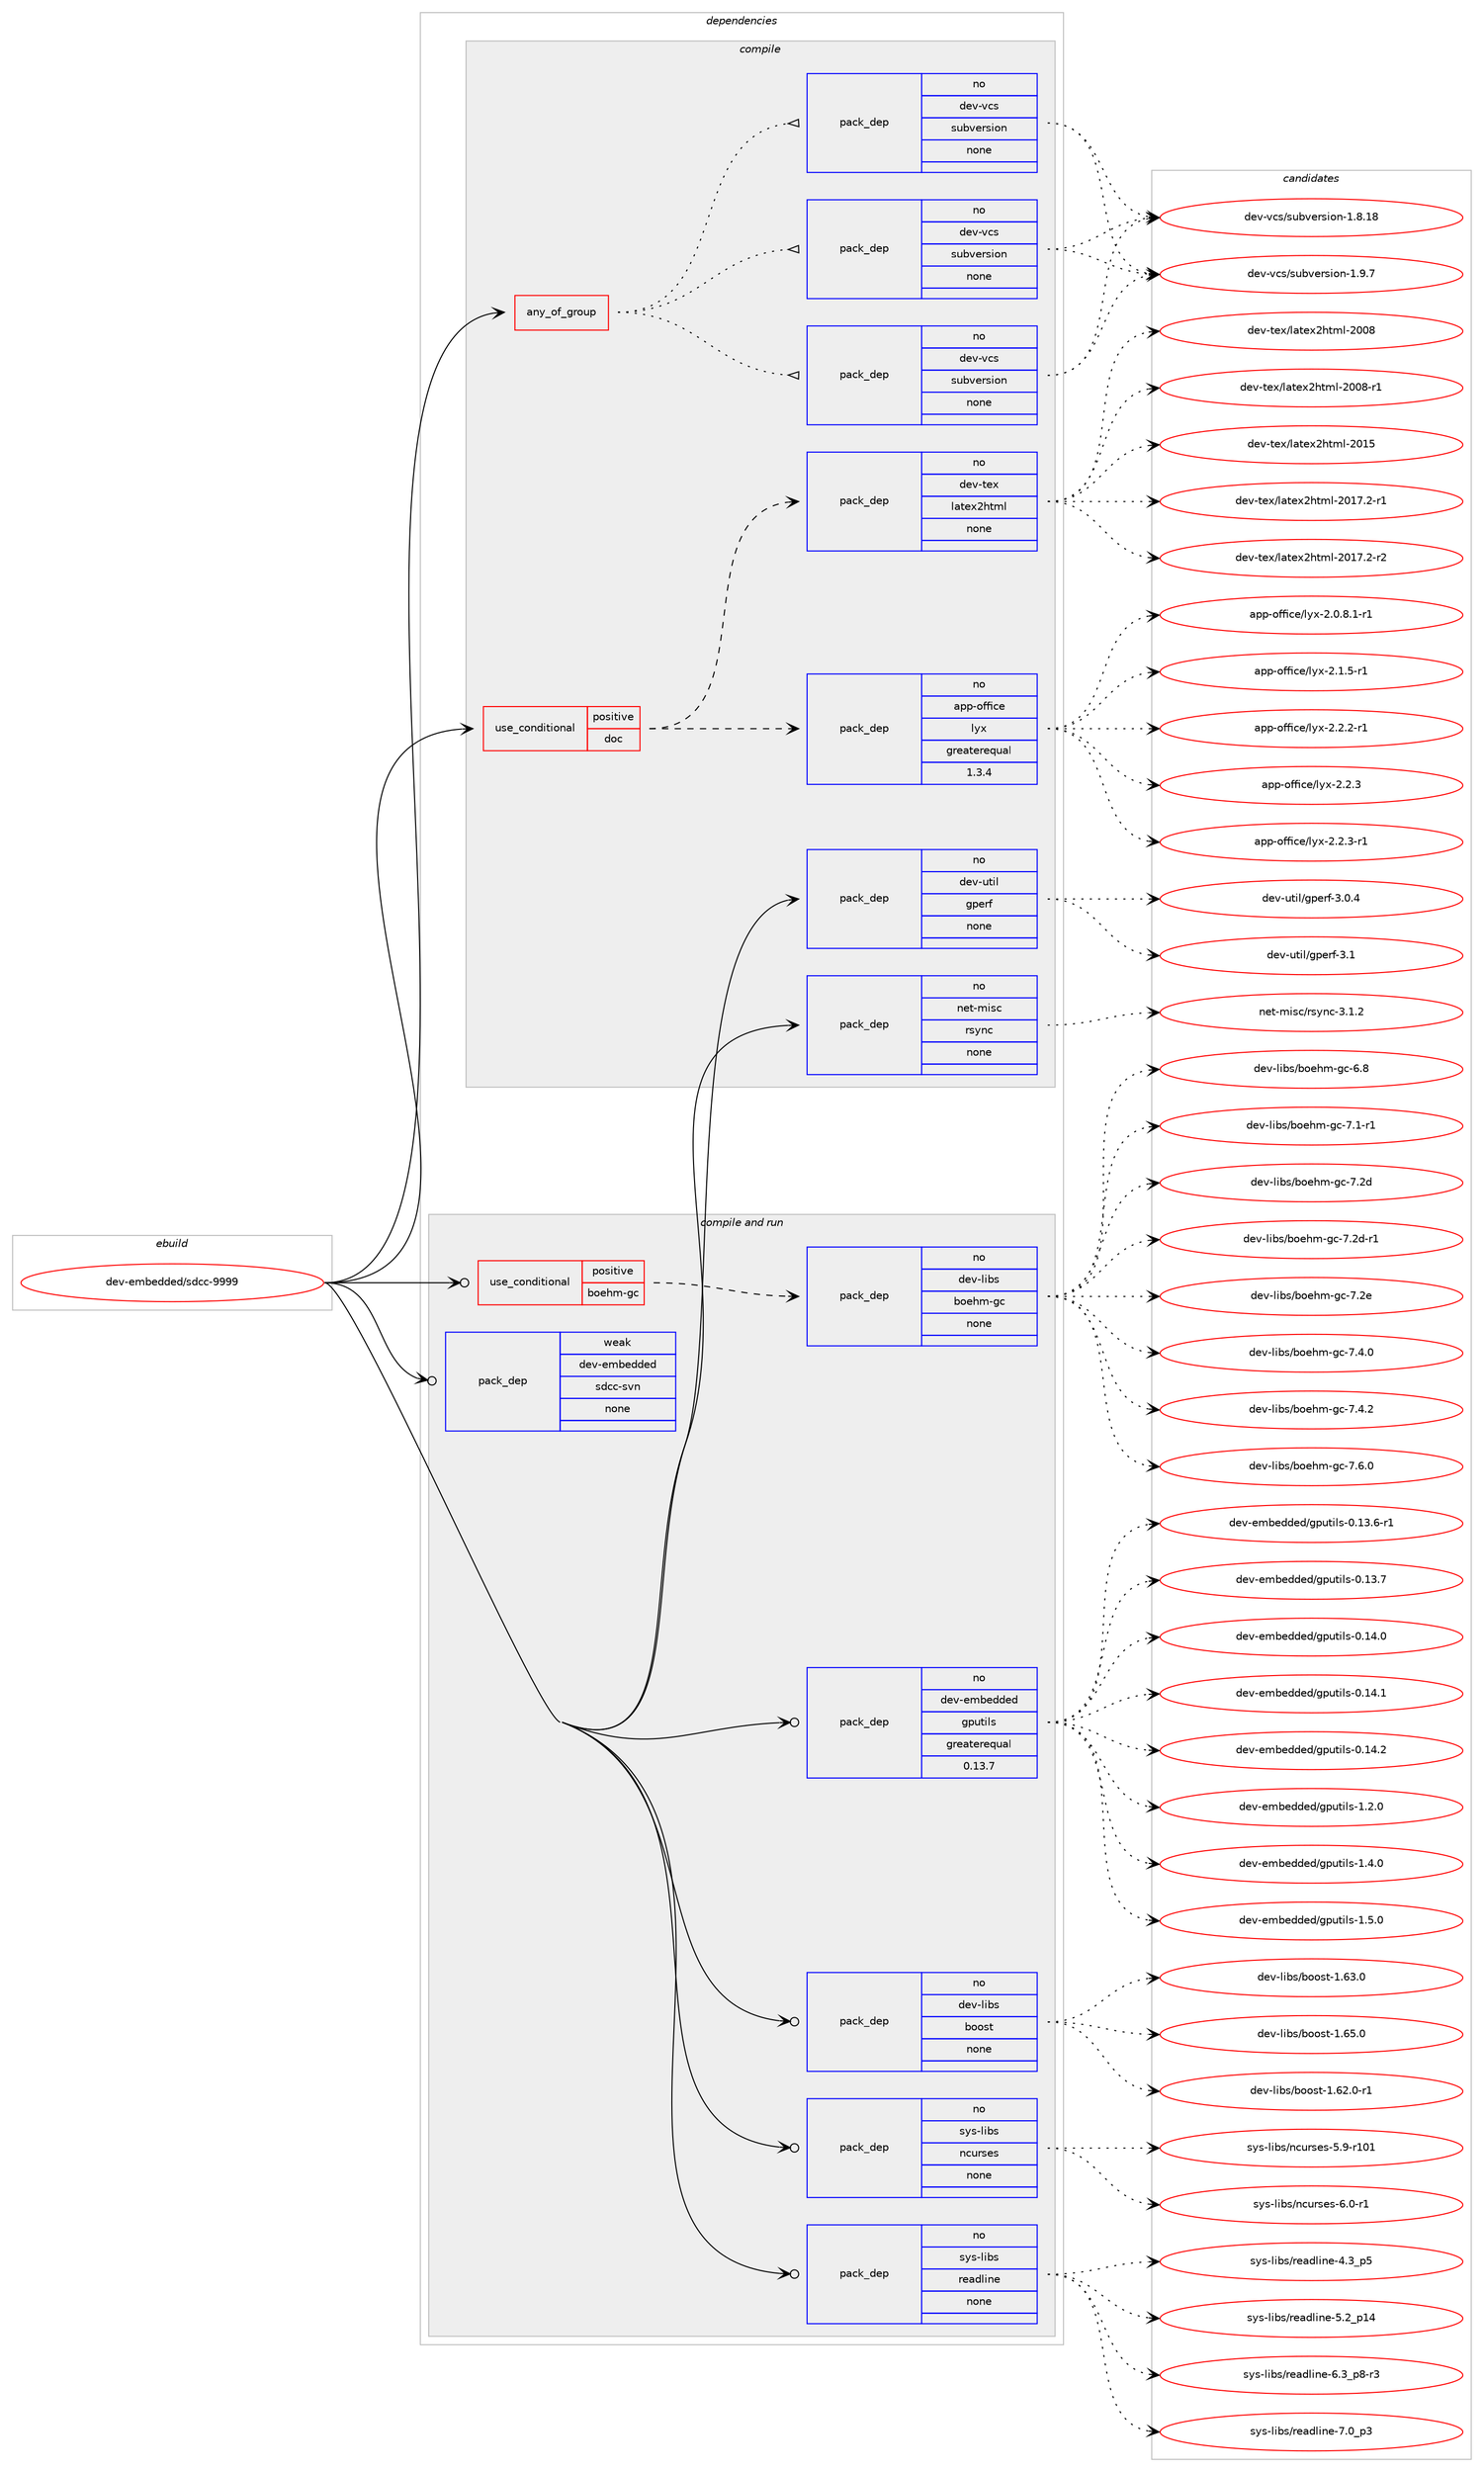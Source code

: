 digraph prolog {

# *************
# Graph options
# *************

newrank=true;
concentrate=true;
compound=true;
graph [rankdir=LR,fontname=Helvetica,fontsize=10,ranksep=1.5];#, ranksep=2.5, nodesep=0.2];
edge  [arrowhead=vee];
node  [fontname=Helvetica,fontsize=10];

# **********
# The ebuild
# **********

subgraph cluster_leftcol {
color=gray;
rank=same;
label=<<i>ebuild</i>>;
id [label="dev-embedded/sdcc-9999", color=red, width=4, href="../dev-embedded/sdcc-9999.svg"];
}

# ****************
# The dependencies
# ****************

subgraph cluster_midcol {
color=gray;
label=<<i>dependencies</i>>;
subgraph cluster_compile {
fillcolor="#eeeeee";
style=filled;
label=<<i>compile</i>>;
subgraph any1578 {
dependency72120 [label=<<TABLE BORDER="0" CELLBORDER="1" CELLSPACING="0" CELLPADDING="4"><TR><TD CELLPADDING="10">any_of_group</TD></TR></TABLE>>, shape=none, color=red];subgraph pack52953 {
dependency72121 [label=<<TABLE BORDER="0" CELLBORDER="1" CELLSPACING="0" CELLPADDING="4" WIDTH="220"><TR><TD ROWSPAN="6" CELLPADDING="30">pack_dep</TD></TR><TR><TD WIDTH="110">no</TD></TR><TR><TD>dev-vcs</TD></TR><TR><TD>subversion</TD></TR><TR><TD>none</TD></TR><TR><TD></TD></TR></TABLE>>, shape=none, color=blue];
}
dependency72120:e -> dependency72121:w [weight=20,style="dotted",arrowhead="oinv"];
subgraph pack52954 {
dependency72122 [label=<<TABLE BORDER="0" CELLBORDER="1" CELLSPACING="0" CELLPADDING="4" WIDTH="220"><TR><TD ROWSPAN="6" CELLPADDING="30">pack_dep</TD></TR><TR><TD WIDTH="110">no</TD></TR><TR><TD>dev-vcs</TD></TR><TR><TD>subversion</TD></TR><TR><TD>none</TD></TR><TR><TD></TD></TR></TABLE>>, shape=none, color=blue];
}
dependency72120:e -> dependency72122:w [weight=20,style="dotted",arrowhead="oinv"];
subgraph pack52955 {
dependency72123 [label=<<TABLE BORDER="0" CELLBORDER="1" CELLSPACING="0" CELLPADDING="4" WIDTH="220"><TR><TD ROWSPAN="6" CELLPADDING="30">pack_dep</TD></TR><TR><TD WIDTH="110">no</TD></TR><TR><TD>dev-vcs</TD></TR><TR><TD>subversion</TD></TR><TR><TD>none</TD></TR><TR><TD></TD></TR></TABLE>>, shape=none, color=blue];
}
dependency72120:e -> dependency72123:w [weight=20,style="dotted",arrowhead="oinv"];
}
id:e -> dependency72120:w [weight=20,style="solid",arrowhead="vee"];
subgraph cond17559 {
dependency72124 [label=<<TABLE BORDER="0" CELLBORDER="1" CELLSPACING="0" CELLPADDING="4"><TR><TD ROWSPAN="3" CELLPADDING="10">use_conditional</TD></TR><TR><TD>positive</TD></TR><TR><TD>doc</TD></TR></TABLE>>, shape=none, color=red];
subgraph pack52956 {
dependency72125 [label=<<TABLE BORDER="0" CELLBORDER="1" CELLSPACING="0" CELLPADDING="4" WIDTH="220"><TR><TD ROWSPAN="6" CELLPADDING="30">pack_dep</TD></TR><TR><TD WIDTH="110">no</TD></TR><TR><TD>app-office</TD></TR><TR><TD>lyx</TD></TR><TR><TD>greaterequal</TD></TR><TR><TD>1.3.4</TD></TR></TABLE>>, shape=none, color=blue];
}
dependency72124:e -> dependency72125:w [weight=20,style="dashed",arrowhead="vee"];
subgraph pack52957 {
dependency72126 [label=<<TABLE BORDER="0" CELLBORDER="1" CELLSPACING="0" CELLPADDING="4" WIDTH="220"><TR><TD ROWSPAN="6" CELLPADDING="30">pack_dep</TD></TR><TR><TD WIDTH="110">no</TD></TR><TR><TD>dev-tex</TD></TR><TR><TD>latex2html</TD></TR><TR><TD>none</TD></TR><TR><TD></TD></TR></TABLE>>, shape=none, color=blue];
}
dependency72124:e -> dependency72126:w [weight=20,style="dashed",arrowhead="vee"];
}
id:e -> dependency72124:w [weight=20,style="solid",arrowhead="vee"];
subgraph pack52958 {
dependency72127 [label=<<TABLE BORDER="0" CELLBORDER="1" CELLSPACING="0" CELLPADDING="4" WIDTH="220"><TR><TD ROWSPAN="6" CELLPADDING="30">pack_dep</TD></TR><TR><TD WIDTH="110">no</TD></TR><TR><TD>dev-util</TD></TR><TR><TD>gperf</TD></TR><TR><TD>none</TD></TR><TR><TD></TD></TR></TABLE>>, shape=none, color=blue];
}
id:e -> dependency72127:w [weight=20,style="solid",arrowhead="vee"];
subgraph pack52959 {
dependency72128 [label=<<TABLE BORDER="0" CELLBORDER="1" CELLSPACING="0" CELLPADDING="4" WIDTH="220"><TR><TD ROWSPAN="6" CELLPADDING="30">pack_dep</TD></TR><TR><TD WIDTH="110">no</TD></TR><TR><TD>net-misc</TD></TR><TR><TD>rsync</TD></TR><TR><TD>none</TD></TR><TR><TD></TD></TR></TABLE>>, shape=none, color=blue];
}
id:e -> dependency72128:w [weight=20,style="solid",arrowhead="vee"];
}
subgraph cluster_compileandrun {
fillcolor="#eeeeee";
style=filled;
label=<<i>compile and run</i>>;
subgraph cond17560 {
dependency72129 [label=<<TABLE BORDER="0" CELLBORDER="1" CELLSPACING="0" CELLPADDING="4"><TR><TD ROWSPAN="3" CELLPADDING="10">use_conditional</TD></TR><TR><TD>positive</TD></TR><TR><TD>boehm-gc</TD></TR></TABLE>>, shape=none, color=red];
subgraph pack52960 {
dependency72130 [label=<<TABLE BORDER="0" CELLBORDER="1" CELLSPACING="0" CELLPADDING="4" WIDTH="220"><TR><TD ROWSPAN="6" CELLPADDING="30">pack_dep</TD></TR><TR><TD WIDTH="110">no</TD></TR><TR><TD>dev-libs</TD></TR><TR><TD>boehm-gc</TD></TR><TR><TD>none</TD></TR><TR><TD></TD></TR></TABLE>>, shape=none, color=blue];
}
dependency72129:e -> dependency72130:w [weight=20,style="dashed",arrowhead="vee"];
}
id:e -> dependency72129:w [weight=20,style="solid",arrowhead="odotvee"];
subgraph pack52961 {
dependency72131 [label=<<TABLE BORDER="0" CELLBORDER="1" CELLSPACING="0" CELLPADDING="4" WIDTH="220"><TR><TD ROWSPAN="6" CELLPADDING="30">pack_dep</TD></TR><TR><TD WIDTH="110">no</TD></TR><TR><TD>dev-embedded</TD></TR><TR><TD>gputils</TD></TR><TR><TD>greaterequal</TD></TR><TR><TD>0.13.7</TD></TR></TABLE>>, shape=none, color=blue];
}
id:e -> dependency72131:w [weight=20,style="solid",arrowhead="odotvee"];
subgraph pack52962 {
dependency72132 [label=<<TABLE BORDER="0" CELLBORDER="1" CELLSPACING="0" CELLPADDING="4" WIDTH="220"><TR><TD ROWSPAN="6" CELLPADDING="30">pack_dep</TD></TR><TR><TD WIDTH="110">no</TD></TR><TR><TD>dev-libs</TD></TR><TR><TD>boost</TD></TR><TR><TD>none</TD></TR><TR><TD></TD></TR></TABLE>>, shape=none, color=blue];
}
id:e -> dependency72132:w [weight=20,style="solid",arrowhead="odotvee"];
subgraph pack52963 {
dependency72133 [label=<<TABLE BORDER="0" CELLBORDER="1" CELLSPACING="0" CELLPADDING="4" WIDTH="220"><TR><TD ROWSPAN="6" CELLPADDING="30">pack_dep</TD></TR><TR><TD WIDTH="110">no</TD></TR><TR><TD>sys-libs</TD></TR><TR><TD>ncurses</TD></TR><TR><TD>none</TD></TR><TR><TD></TD></TR></TABLE>>, shape=none, color=blue];
}
id:e -> dependency72133:w [weight=20,style="solid",arrowhead="odotvee"];
subgraph pack52964 {
dependency72134 [label=<<TABLE BORDER="0" CELLBORDER="1" CELLSPACING="0" CELLPADDING="4" WIDTH="220"><TR><TD ROWSPAN="6" CELLPADDING="30">pack_dep</TD></TR><TR><TD WIDTH="110">no</TD></TR><TR><TD>sys-libs</TD></TR><TR><TD>readline</TD></TR><TR><TD>none</TD></TR><TR><TD></TD></TR></TABLE>>, shape=none, color=blue];
}
id:e -> dependency72134:w [weight=20,style="solid",arrowhead="odotvee"];
subgraph pack52965 {
dependency72135 [label=<<TABLE BORDER="0" CELLBORDER="1" CELLSPACING="0" CELLPADDING="4" WIDTH="220"><TR><TD ROWSPAN="6" CELLPADDING="30">pack_dep</TD></TR><TR><TD WIDTH="110">weak</TD></TR><TR><TD>dev-embedded</TD></TR><TR><TD>sdcc-svn</TD></TR><TR><TD>none</TD></TR><TR><TD></TD></TR></TABLE>>, shape=none, color=blue];
}
id:e -> dependency72135:w [weight=20,style="solid",arrowhead="odotvee"];
}
subgraph cluster_run {
fillcolor="#eeeeee";
style=filled;
label=<<i>run</i>>;
}
}

# **************
# The candidates
# **************

subgraph cluster_choices {
rank=same;
color=gray;
label=<<i>candidates</i>>;

subgraph choice52953 {
color=black;
nodesep=1;
choice1001011184511899115471151179811810111411510511111045494656464956 [label="dev-vcs/subversion-1.8.18", color=red, width=4,href="../dev-vcs/subversion-1.8.18.svg"];
choice10010111845118991154711511798118101114115105111110454946574655 [label="dev-vcs/subversion-1.9.7", color=red, width=4,href="../dev-vcs/subversion-1.9.7.svg"];
dependency72121:e -> choice1001011184511899115471151179811810111411510511111045494656464956:w [style=dotted,weight="100"];
dependency72121:e -> choice10010111845118991154711511798118101114115105111110454946574655:w [style=dotted,weight="100"];
}
subgraph choice52954 {
color=black;
nodesep=1;
choice1001011184511899115471151179811810111411510511111045494656464956 [label="dev-vcs/subversion-1.8.18", color=red, width=4,href="../dev-vcs/subversion-1.8.18.svg"];
choice10010111845118991154711511798118101114115105111110454946574655 [label="dev-vcs/subversion-1.9.7", color=red, width=4,href="../dev-vcs/subversion-1.9.7.svg"];
dependency72122:e -> choice1001011184511899115471151179811810111411510511111045494656464956:w [style=dotted,weight="100"];
dependency72122:e -> choice10010111845118991154711511798118101114115105111110454946574655:w [style=dotted,weight="100"];
}
subgraph choice52955 {
color=black;
nodesep=1;
choice1001011184511899115471151179811810111411510511111045494656464956 [label="dev-vcs/subversion-1.8.18", color=red, width=4,href="../dev-vcs/subversion-1.8.18.svg"];
choice10010111845118991154711511798118101114115105111110454946574655 [label="dev-vcs/subversion-1.9.7", color=red, width=4,href="../dev-vcs/subversion-1.9.7.svg"];
dependency72123:e -> choice1001011184511899115471151179811810111411510511111045494656464956:w [style=dotted,weight="100"];
dependency72123:e -> choice10010111845118991154711511798118101114115105111110454946574655:w [style=dotted,weight="100"];
}
subgraph choice52956 {
color=black;
nodesep=1;
choice9711211245111102102105991014710812112045504648465646494511449 [label="app-office/lyx-2.0.8.1-r1", color=red, width=4,href="../app-office/lyx-2.0.8.1-r1.svg"];
choice971121124511110210210599101471081211204550464946534511449 [label="app-office/lyx-2.1.5-r1", color=red, width=4,href="../app-office/lyx-2.1.5-r1.svg"];
choice971121124511110210210599101471081211204550465046504511449 [label="app-office/lyx-2.2.2-r1", color=red, width=4,href="../app-office/lyx-2.2.2-r1.svg"];
choice97112112451111021021059910147108121120455046504651 [label="app-office/lyx-2.2.3", color=red, width=4,href="../app-office/lyx-2.2.3.svg"];
choice971121124511110210210599101471081211204550465046514511449 [label="app-office/lyx-2.2.3-r1", color=red, width=4,href="../app-office/lyx-2.2.3-r1.svg"];
dependency72125:e -> choice9711211245111102102105991014710812112045504648465646494511449:w [style=dotted,weight="100"];
dependency72125:e -> choice971121124511110210210599101471081211204550464946534511449:w [style=dotted,weight="100"];
dependency72125:e -> choice971121124511110210210599101471081211204550465046504511449:w [style=dotted,weight="100"];
dependency72125:e -> choice97112112451111021021059910147108121120455046504651:w [style=dotted,weight="100"];
dependency72125:e -> choice971121124511110210210599101471081211204550465046514511449:w [style=dotted,weight="100"];
}
subgraph choice52957 {
color=black;
nodesep=1;
choice100101118451161011204710897116101120501041161091084550484856 [label="dev-tex/latex2html-2008", color=red, width=4,href="../dev-tex/latex2html-2008.svg"];
choice1001011184511610112047108971161011205010411610910845504848564511449 [label="dev-tex/latex2html-2008-r1", color=red, width=4,href="../dev-tex/latex2html-2008-r1.svg"];
choice100101118451161011204710897116101120501041161091084550484953 [label="dev-tex/latex2html-2015", color=red, width=4,href="../dev-tex/latex2html-2015.svg"];
choice10010111845116101120471089711610112050104116109108455048495546504511449 [label="dev-tex/latex2html-2017.2-r1", color=red, width=4,href="../dev-tex/latex2html-2017.2-r1.svg"];
choice10010111845116101120471089711610112050104116109108455048495546504511450 [label="dev-tex/latex2html-2017.2-r2", color=red, width=4,href="../dev-tex/latex2html-2017.2-r2.svg"];
dependency72126:e -> choice100101118451161011204710897116101120501041161091084550484856:w [style=dotted,weight="100"];
dependency72126:e -> choice1001011184511610112047108971161011205010411610910845504848564511449:w [style=dotted,weight="100"];
dependency72126:e -> choice100101118451161011204710897116101120501041161091084550484953:w [style=dotted,weight="100"];
dependency72126:e -> choice10010111845116101120471089711610112050104116109108455048495546504511449:w [style=dotted,weight="100"];
dependency72126:e -> choice10010111845116101120471089711610112050104116109108455048495546504511450:w [style=dotted,weight="100"];
}
subgraph choice52958 {
color=black;
nodesep=1;
choice1001011184511711610510847103112101114102455146484652 [label="dev-util/gperf-3.0.4", color=red, width=4,href="../dev-util/gperf-3.0.4.svg"];
choice100101118451171161051084710311210111410245514649 [label="dev-util/gperf-3.1", color=red, width=4,href="../dev-util/gperf-3.1.svg"];
dependency72127:e -> choice1001011184511711610510847103112101114102455146484652:w [style=dotted,weight="100"];
dependency72127:e -> choice100101118451171161051084710311210111410245514649:w [style=dotted,weight="100"];
}
subgraph choice52959 {
color=black;
nodesep=1;
choice11010111645109105115994711411512111099455146494650 [label="net-misc/rsync-3.1.2", color=red, width=4,href="../net-misc/rsync-3.1.2.svg"];
dependency72128:e -> choice11010111645109105115994711411512111099455146494650:w [style=dotted,weight="100"];
}
subgraph choice52960 {
color=black;
nodesep=1;
choice10010111845108105981154798111101104109451039945544656 [label="dev-libs/boehm-gc-6.8", color=red, width=4,href="../dev-libs/boehm-gc-6.8.svg"];
choice100101118451081059811547981111011041094510399455546494511449 [label="dev-libs/boehm-gc-7.1-r1", color=red, width=4,href="../dev-libs/boehm-gc-7.1-r1.svg"];
choice10010111845108105981154798111101104109451039945554650100 [label="dev-libs/boehm-gc-7.2d", color=red, width=4,href="../dev-libs/boehm-gc-7.2d.svg"];
choice100101118451081059811547981111011041094510399455546501004511449 [label="dev-libs/boehm-gc-7.2d-r1", color=red, width=4,href="../dev-libs/boehm-gc-7.2d-r1.svg"];
choice10010111845108105981154798111101104109451039945554650101 [label="dev-libs/boehm-gc-7.2e", color=red, width=4,href="../dev-libs/boehm-gc-7.2e.svg"];
choice100101118451081059811547981111011041094510399455546524648 [label="dev-libs/boehm-gc-7.4.0", color=red, width=4,href="../dev-libs/boehm-gc-7.4.0.svg"];
choice100101118451081059811547981111011041094510399455546524650 [label="dev-libs/boehm-gc-7.4.2", color=red, width=4,href="../dev-libs/boehm-gc-7.4.2.svg"];
choice100101118451081059811547981111011041094510399455546544648 [label="dev-libs/boehm-gc-7.6.0", color=red, width=4,href="../dev-libs/boehm-gc-7.6.0.svg"];
dependency72130:e -> choice10010111845108105981154798111101104109451039945544656:w [style=dotted,weight="100"];
dependency72130:e -> choice100101118451081059811547981111011041094510399455546494511449:w [style=dotted,weight="100"];
dependency72130:e -> choice10010111845108105981154798111101104109451039945554650100:w [style=dotted,weight="100"];
dependency72130:e -> choice100101118451081059811547981111011041094510399455546501004511449:w [style=dotted,weight="100"];
dependency72130:e -> choice10010111845108105981154798111101104109451039945554650101:w [style=dotted,weight="100"];
dependency72130:e -> choice100101118451081059811547981111011041094510399455546524648:w [style=dotted,weight="100"];
dependency72130:e -> choice100101118451081059811547981111011041094510399455546524650:w [style=dotted,weight="100"];
dependency72130:e -> choice100101118451081059811547981111011041094510399455546544648:w [style=dotted,weight="100"];
}
subgraph choice52961 {
color=black;
nodesep=1;
choice100101118451011099810110010010110047103112117116105108115454846495146544511449 [label="dev-embedded/gputils-0.13.6-r1", color=red, width=4,href="../dev-embedded/gputils-0.13.6-r1.svg"];
choice10010111845101109981011001001011004710311211711610510811545484649514655 [label="dev-embedded/gputils-0.13.7", color=red, width=4,href="../dev-embedded/gputils-0.13.7.svg"];
choice10010111845101109981011001001011004710311211711610510811545484649524648 [label="dev-embedded/gputils-0.14.0", color=red, width=4,href="../dev-embedded/gputils-0.14.0.svg"];
choice10010111845101109981011001001011004710311211711610510811545484649524649 [label="dev-embedded/gputils-0.14.1", color=red, width=4,href="../dev-embedded/gputils-0.14.1.svg"];
choice10010111845101109981011001001011004710311211711610510811545484649524650 [label="dev-embedded/gputils-0.14.2", color=red, width=4,href="../dev-embedded/gputils-0.14.2.svg"];
choice100101118451011099810110010010110047103112117116105108115454946504648 [label="dev-embedded/gputils-1.2.0", color=red, width=4,href="../dev-embedded/gputils-1.2.0.svg"];
choice100101118451011099810110010010110047103112117116105108115454946524648 [label="dev-embedded/gputils-1.4.0", color=red, width=4,href="../dev-embedded/gputils-1.4.0.svg"];
choice100101118451011099810110010010110047103112117116105108115454946534648 [label="dev-embedded/gputils-1.5.0", color=red, width=4,href="../dev-embedded/gputils-1.5.0.svg"];
dependency72131:e -> choice100101118451011099810110010010110047103112117116105108115454846495146544511449:w [style=dotted,weight="100"];
dependency72131:e -> choice10010111845101109981011001001011004710311211711610510811545484649514655:w [style=dotted,weight="100"];
dependency72131:e -> choice10010111845101109981011001001011004710311211711610510811545484649524648:w [style=dotted,weight="100"];
dependency72131:e -> choice10010111845101109981011001001011004710311211711610510811545484649524649:w [style=dotted,weight="100"];
dependency72131:e -> choice10010111845101109981011001001011004710311211711610510811545484649524650:w [style=dotted,weight="100"];
dependency72131:e -> choice100101118451011099810110010010110047103112117116105108115454946504648:w [style=dotted,weight="100"];
dependency72131:e -> choice100101118451011099810110010010110047103112117116105108115454946524648:w [style=dotted,weight="100"];
dependency72131:e -> choice100101118451011099810110010010110047103112117116105108115454946534648:w [style=dotted,weight="100"];
}
subgraph choice52962 {
color=black;
nodesep=1;
choice10010111845108105981154798111111115116454946545046484511449 [label="dev-libs/boost-1.62.0-r1", color=red, width=4,href="../dev-libs/boost-1.62.0-r1.svg"];
choice1001011184510810598115479811111111511645494654514648 [label="dev-libs/boost-1.63.0", color=red, width=4,href="../dev-libs/boost-1.63.0.svg"];
choice1001011184510810598115479811111111511645494654534648 [label="dev-libs/boost-1.65.0", color=red, width=4,href="../dev-libs/boost-1.65.0.svg"];
dependency72132:e -> choice10010111845108105981154798111111115116454946545046484511449:w [style=dotted,weight="100"];
dependency72132:e -> choice1001011184510810598115479811111111511645494654514648:w [style=dotted,weight="100"];
dependency72132:e -> choice1001011184510810598115479811111111511645494654534648:w [style=dotted,weight="100"];
}
subgraph choice52963 {
color=black;
nodesep=1;
choice115121115451081059811547110991171141151011154553465745114494849 [label="sys-libs/ncurses-5.9-r101", color=red, width=4,href="../sys-libs/ncurses-5.9-r101.svg"];
choice11512111545108105981154711099117114115101115455446484511449 [label="sys-libs/ncurses-6.0-r1", color=red, width=4,href="../sys-libs/ncurses-6.0-r1.svg"];
dependency72133:e -> choice115121115451081059811547110991171141151011154553465745114494849:w [style=dotted,weight="100"];
dependency72133:e -> choice11512111545108105981154711099117114115101115455446484511449:w [style=dotted,weight="100"];
}
subgraph choice52964 {
color=black;
nodesep=1;
choice11512111545108105981154711410197100108105110101455246519511253 [label="sys-libs/readline-4.3_p5", color=red, width=4,href="../sys-libs/readline-4.3_p5.svg"];
choice1151211154510810598115471141019710010810511010145534650951124952 [label="sys-libs/readline-5.2_p14", color=red, width=4,href="../sys-libs/readline-5.2_p14.svg"];
choice115121115451081059811547114101971001081051101014554465195112564511451 [label="sys-libs/readline-6.3_p8-r3", color=red, width=4,href="../sys-libs/readline-6.3_p8-r3.svg"];
choice11512111545108105981154711410197100108105110101455546489511251 [label="sys-libs/readline-7.0_p3", color=red, width=4,href="../sys-libs/readline-7.0_p3.svg"];
dependency72134:e -> choice11512111545108105981154711410197100108105110101455246519511253:w [style=dotted,weight="100"];
dependency72134:e -> choice1151211154510810598115471141019710010810511010145534650951124952:w [style=dotted,weight="100"];
dependency72134:e -> choice115121115451081059811547114101971001081051101014554465195112564511451:w [style=dotted,weight="100"];
dependency72134:e -> choice11512111545108105981154711410197100108105110101455546489511251:w [style=dotted,weight="100"];
}
subgraph choice52965 {
color=black;
nodesep=1;
}
}

}
